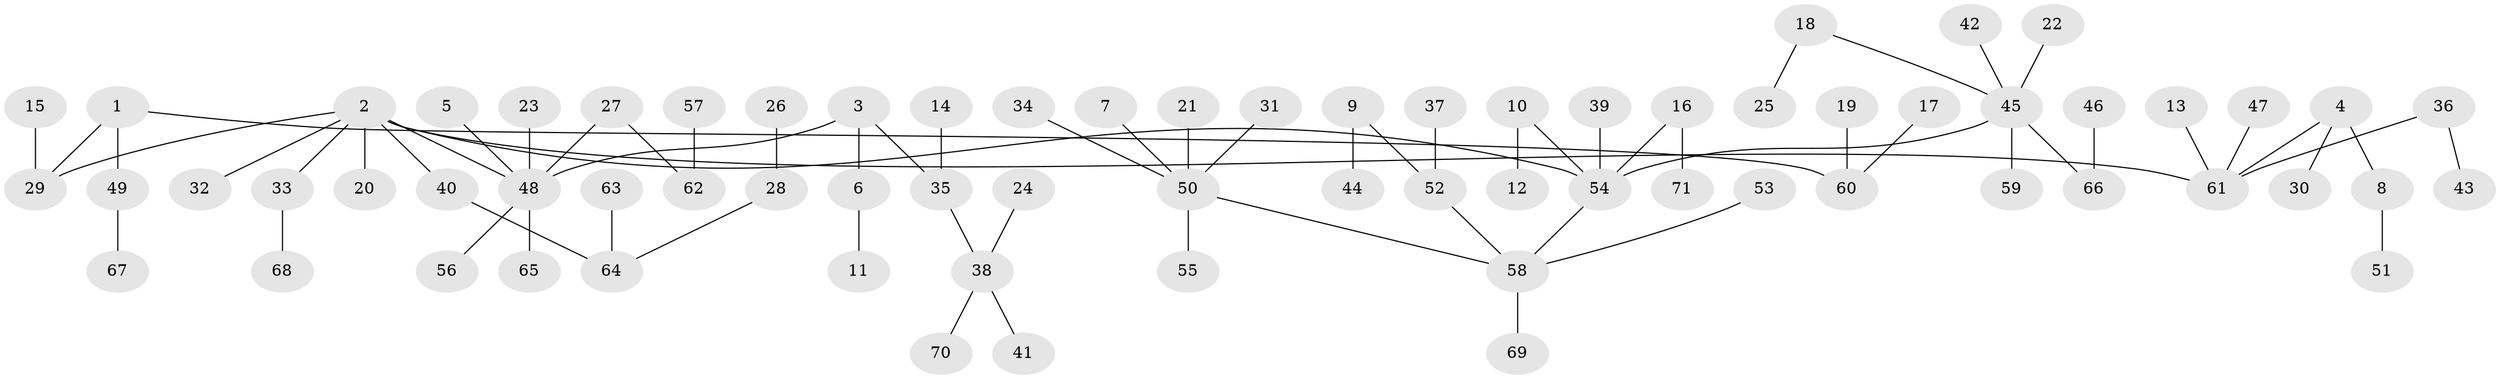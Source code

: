 // original degree distribution, {3: 0.1267605633802817, 5: 0.02112676056338028, 4: 0.04929577464788732, 6: 0.035211267605633804, 8: 0.007042253521126761, 2: 0.2746478873239437, 1: 0.4859154929577465}
// Generated by graph-tools (version 1.1) at 2025/26/03/09/25 03:26:28]
// undirected, 71 vertices, 70 edges
graph export_dot {
graph [start="1"]
  node [color=gray90,style=filled];
  1;
  2;
  3;
  4;
  5;
  6;
  7;
  8;
  9;
  10;
  11;
  12;
  13;
  14;
  15;
  16;
  17;
  18;
  19;
  20;
  21;
  22;
  23;
  24;
  25;
  26;
  27;
  28;
  29;
  30;
  31;
  32;
  33;
  34;
  35;
  36;
  37;
  38;
  39;
  40;
  41;
  42;
  43;
  44;
  45;
  46;
  47;
  48;
  49;
  50;
  51;
  52;
  53;
  54;
  55;
  56;
  57;
  58;
  59;
  60;
  61;
  62;
  63;
  64;
  65;
  66;
  67;
  68;
  69;
  70;
  71;
  1 -- 29 [weight=1.0];
  1 -- 49 [weight=1.0];
  1 -- 60 [weight=1.0];
  2 -- 20 [weight=1.0];
  2 -- 29 [weight=1.0];
  2 -- 32 [weight=1.0];
  2 -- 33 [weight=1.0];
  2 -- 40 [weight=1.0];
  2 -- 48 [weight=1.0];
  2 -- 54 [weight=1.0];
  2 -- 61 [weight=1.0];
  3 -- 6 [weight=1.0];
  3 -- 35 [weight=1.0];
  3 -- 48 [weight=1.0];
  4 -- 8 [weight=1.0];
  4 -- 30 [weight=1.0];
  4 -- 61 [weight=1.0];
  5 -- 48 [weight=1.0];
  6 -- 11 [weight=1.0];
  7 -- 50 [weight=1.0];
  8 -- 51 [weight=1.0];
  9 -- 44 [weight=1.0];
  9 -- 52 [weight=1.0];
  10 -- 12 [weight=1.0];
  10 -- 54 [weight=1.0];
  13 -- 61 [weight=1.0];
  14 -- 35 [weight=1.0];
  15 -- 29 [weight=1.0];
  16 -- 54 [weight=1.0];
  16 -- 71 [weight=1.0];
  17 -- 60 [weight=1.0];
  18 -- 25 [weight=1.0];
  18 -- 45 [weight=1.0];
  19 -- 60 [weight=1.0];
  21 -- 50 [weight=1.0];
  22 -- 45 [weight=1.0];
  23 -- 48 [weight=1.0];
  24 -- 38 [weight=1.0];
  26 -- 28 [weight=1.0];
  27 -- 48 [weight=1.0];
  27 -- 62 [weight=1.0];
  28 -- 64 [weight=1.0];
  31 -- 50 [weight=1.0];
  33 -- 68 [weight=1.0];
  34 -- 50 [weight=1.0];
  35 -- 38 [weight=1.0];
  36 -- 43 [weight=1.0];
  36 -- 61 [weight=1.0];
  37 -- 52 [weight=1.0];
  38 -- 41 [weight=1.0];
  38 -- 70 [weight=1.0];
  39 -- 54 [weight=1.0];
  40 -- 64 [weight=1.0];
  42 -- 45 [weight=1.0];
  45 -- 54 [weight=1.0];
  45 -- 59 [weight=1.0];
  45 -- 66 [weight=1.0];
  46 -- 66 [weight=1.0];
  47 -- 61 [weight=1.0];
  48 -- 56 [weight=1.0];
  48 -- 65 [weight=1.0];
  49 -- 67 [weight=1.0];
  50 -- 55 [weight=1.0];
  50 -- 58 [weight=1.0];
  52 -- 58 [weight=1.0];
  53 -- 58 [weight=1.0];
  54 -- 58 [weight=1.0];
  57 -- 62 [weight=1.0];
  58 -- 69 [weight=1.0];
  63 -- 64 [weight=1.0];
}
